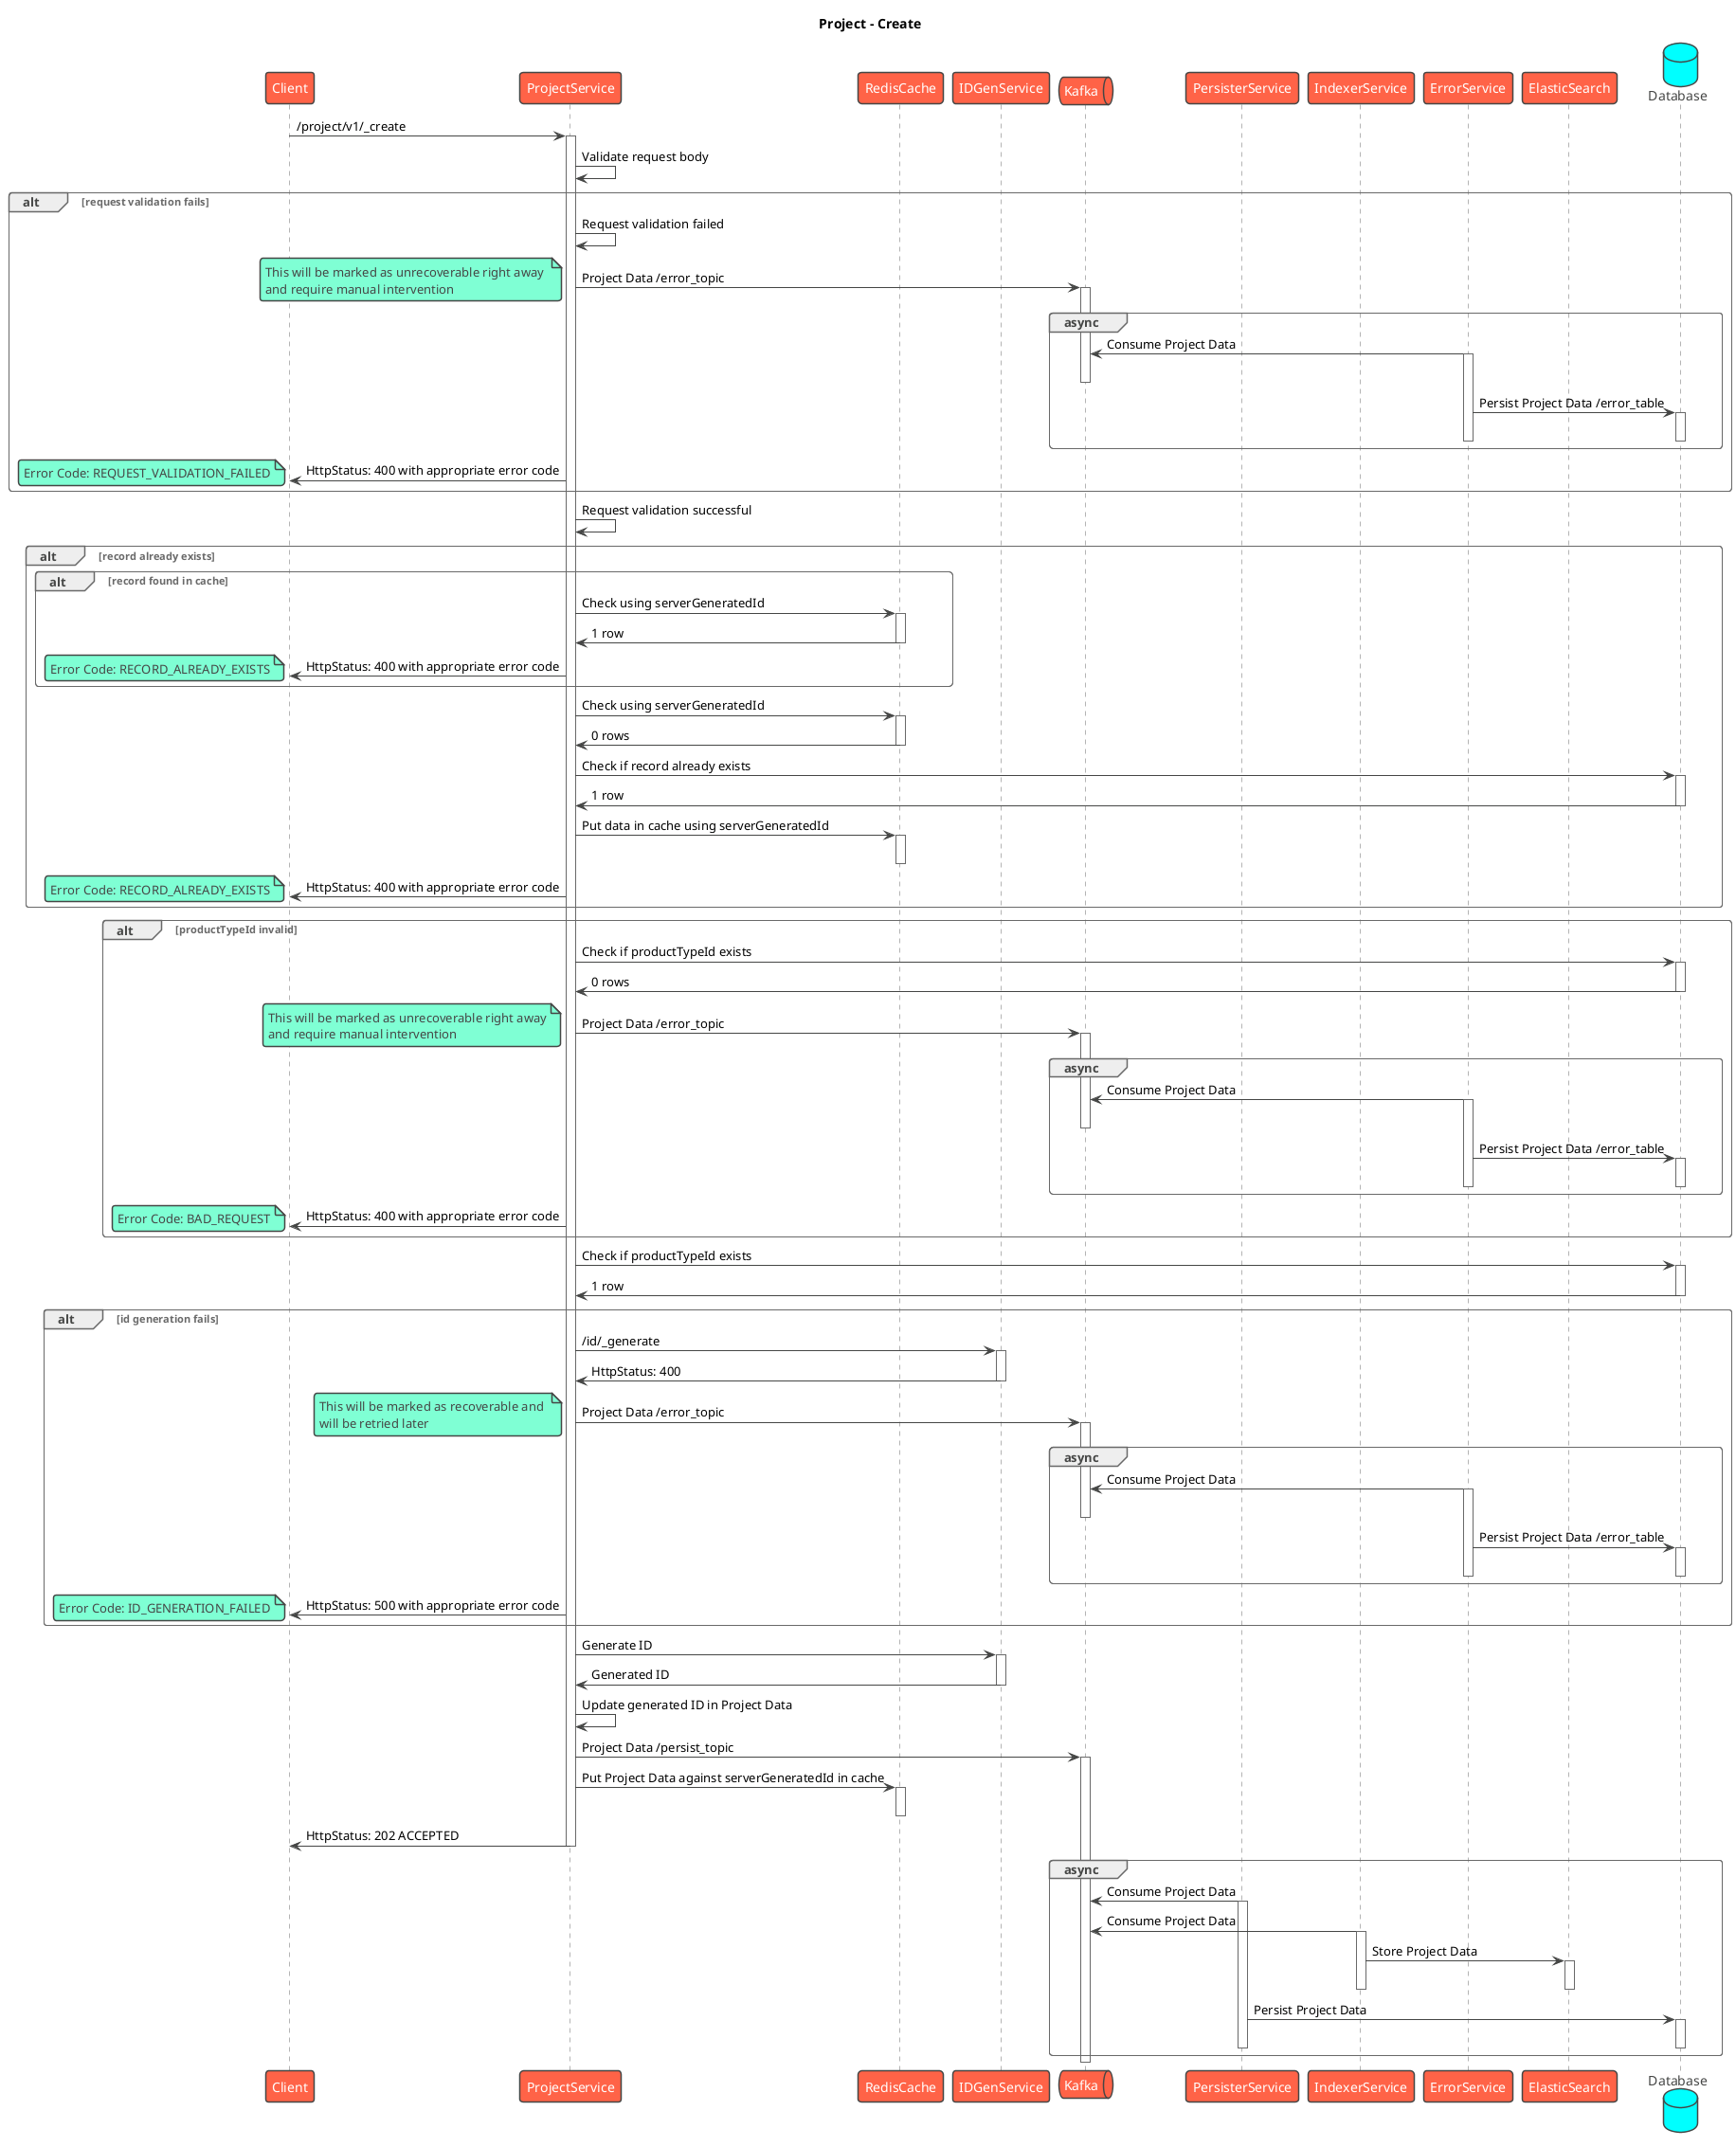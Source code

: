 @startuml
title Project - Create
!theme vibrant
participant Client as c
participant ProjectService as s
participant RedisCache as rc
participant IDGenService as idgen
queue Kafka as k
participant PersisterService as prs
participant IndexerService as idx
participant ErrorService as es
participant ElasticSearch as el
database Database as db
c -> s : /project/v1/_create
activate s
s -> s: Validate request body
alt request validation fails
    s -> s: Request validation failed
    s -> k: Project Data /error_topic
    note left
        This will be marked as unrecoverable right away 
        and require manual intervention
    end note
    activate k
    group async
        es -> k: Consume Project Data
        activate es
        deactivate k
        es -> db: Persist Project Data /error_table
        activate db
        deactivate db
        deactivate es
    end
    s -> c: HttpStatus: 400 with appropriate error code
    note left
      Error Code: REQUEST_VALIDATION_FAILED
    end note
end
s -> s: Request validation successful
alt record already exists
    alt record found in cache
      s -> rc: Check using serverGeneratedId
      activate rc
      rc -> s: 1 row
      deactivate rc
      s -> c: HttpStatus: 400 with appropriate error code
      note left
          Error Code: RECORD_ALREADY_EXISTS
      end note
    end
    s -> rc: Check using serverGeneratedId
    activate rc
    rc -> s: 0 rows
    deactivate rc
    s -> db: Check if record already exists
    activate db
    db -> s: 1 row
    deactivate db
    s -> rc: Put data in cache using serverGeneratedId
    activate rc
    deactivate rc
    s -> c: HttpStatus: 400 with appropriate error code
    note left
        Error Code: RECORD_ALREADY_EXISTS
    end note
end
alt productTypeId invalid
    s -> db: Check if productTypeId exists
    activate db
    db -> s: 0 rows
    deactivate db
    s -> k: Project Data /error_topic
    note left
        This will be marked as unrecoverable right away
        and require manual intervention
    end note
    activate k
    group async
        es -> k: Consume Project Data
        activate es
        deactivate k
        es -> db: Persist Project Data /error_table
        activate db
        deactivate db
        deactivate es
    end
    s -> c: HttpStatus: 400 with appropriate error code
    note left
      Error Code: BAD_REQUEST
    end note
end
s -> db: Check if productTypeId exists
activate db
db -> s: 1 row
deactivate db
alt id generation fails
    s -> idgen: /id/_generate
    activate idgen
    idgen -> s: HttpStatus: 400
    deactivate idgen
    s -> k: Project Data /error_topic
    note left
        This will be marked as recoverable and 
        will be retried later
    end note
    activate k
    group async
        es -> k: Consume Project Data
        activate es
        deactivate k
        es -> db: Persist Project Data /error_table
        activate db
        deactivate db
        deactivate es
    end
    s -> c: HttpStatus: 500 with appropriate error code
    note left
      Error Code: ID_GENERATION_FAILED
    end note
end
s -> idgen: Generate ID
activate idgen
idgen -> s: Generated ID
deactivate idgen
s -> s: Update generated ID in Project Data
s -> k: Project Data /persist_topic
activate k
s -> rc: Put Project Data against serverGeneratedId in cache
activate rc
deactivate rc
s -> c: HttpStatus: 202 ACCEPTED
deactivate s
group async
    prs -> k: Consume Project Data
    activate prs
    idx -> k: Consume Project Data
    activate idx
    idx -> el: Store Project Data
    activate el
    deactivate el
    deactivate idx
    prs -> db: Persist Project Data
    activate db
    deactivate db
    deactivate prs
end
deactivate k
@enduml